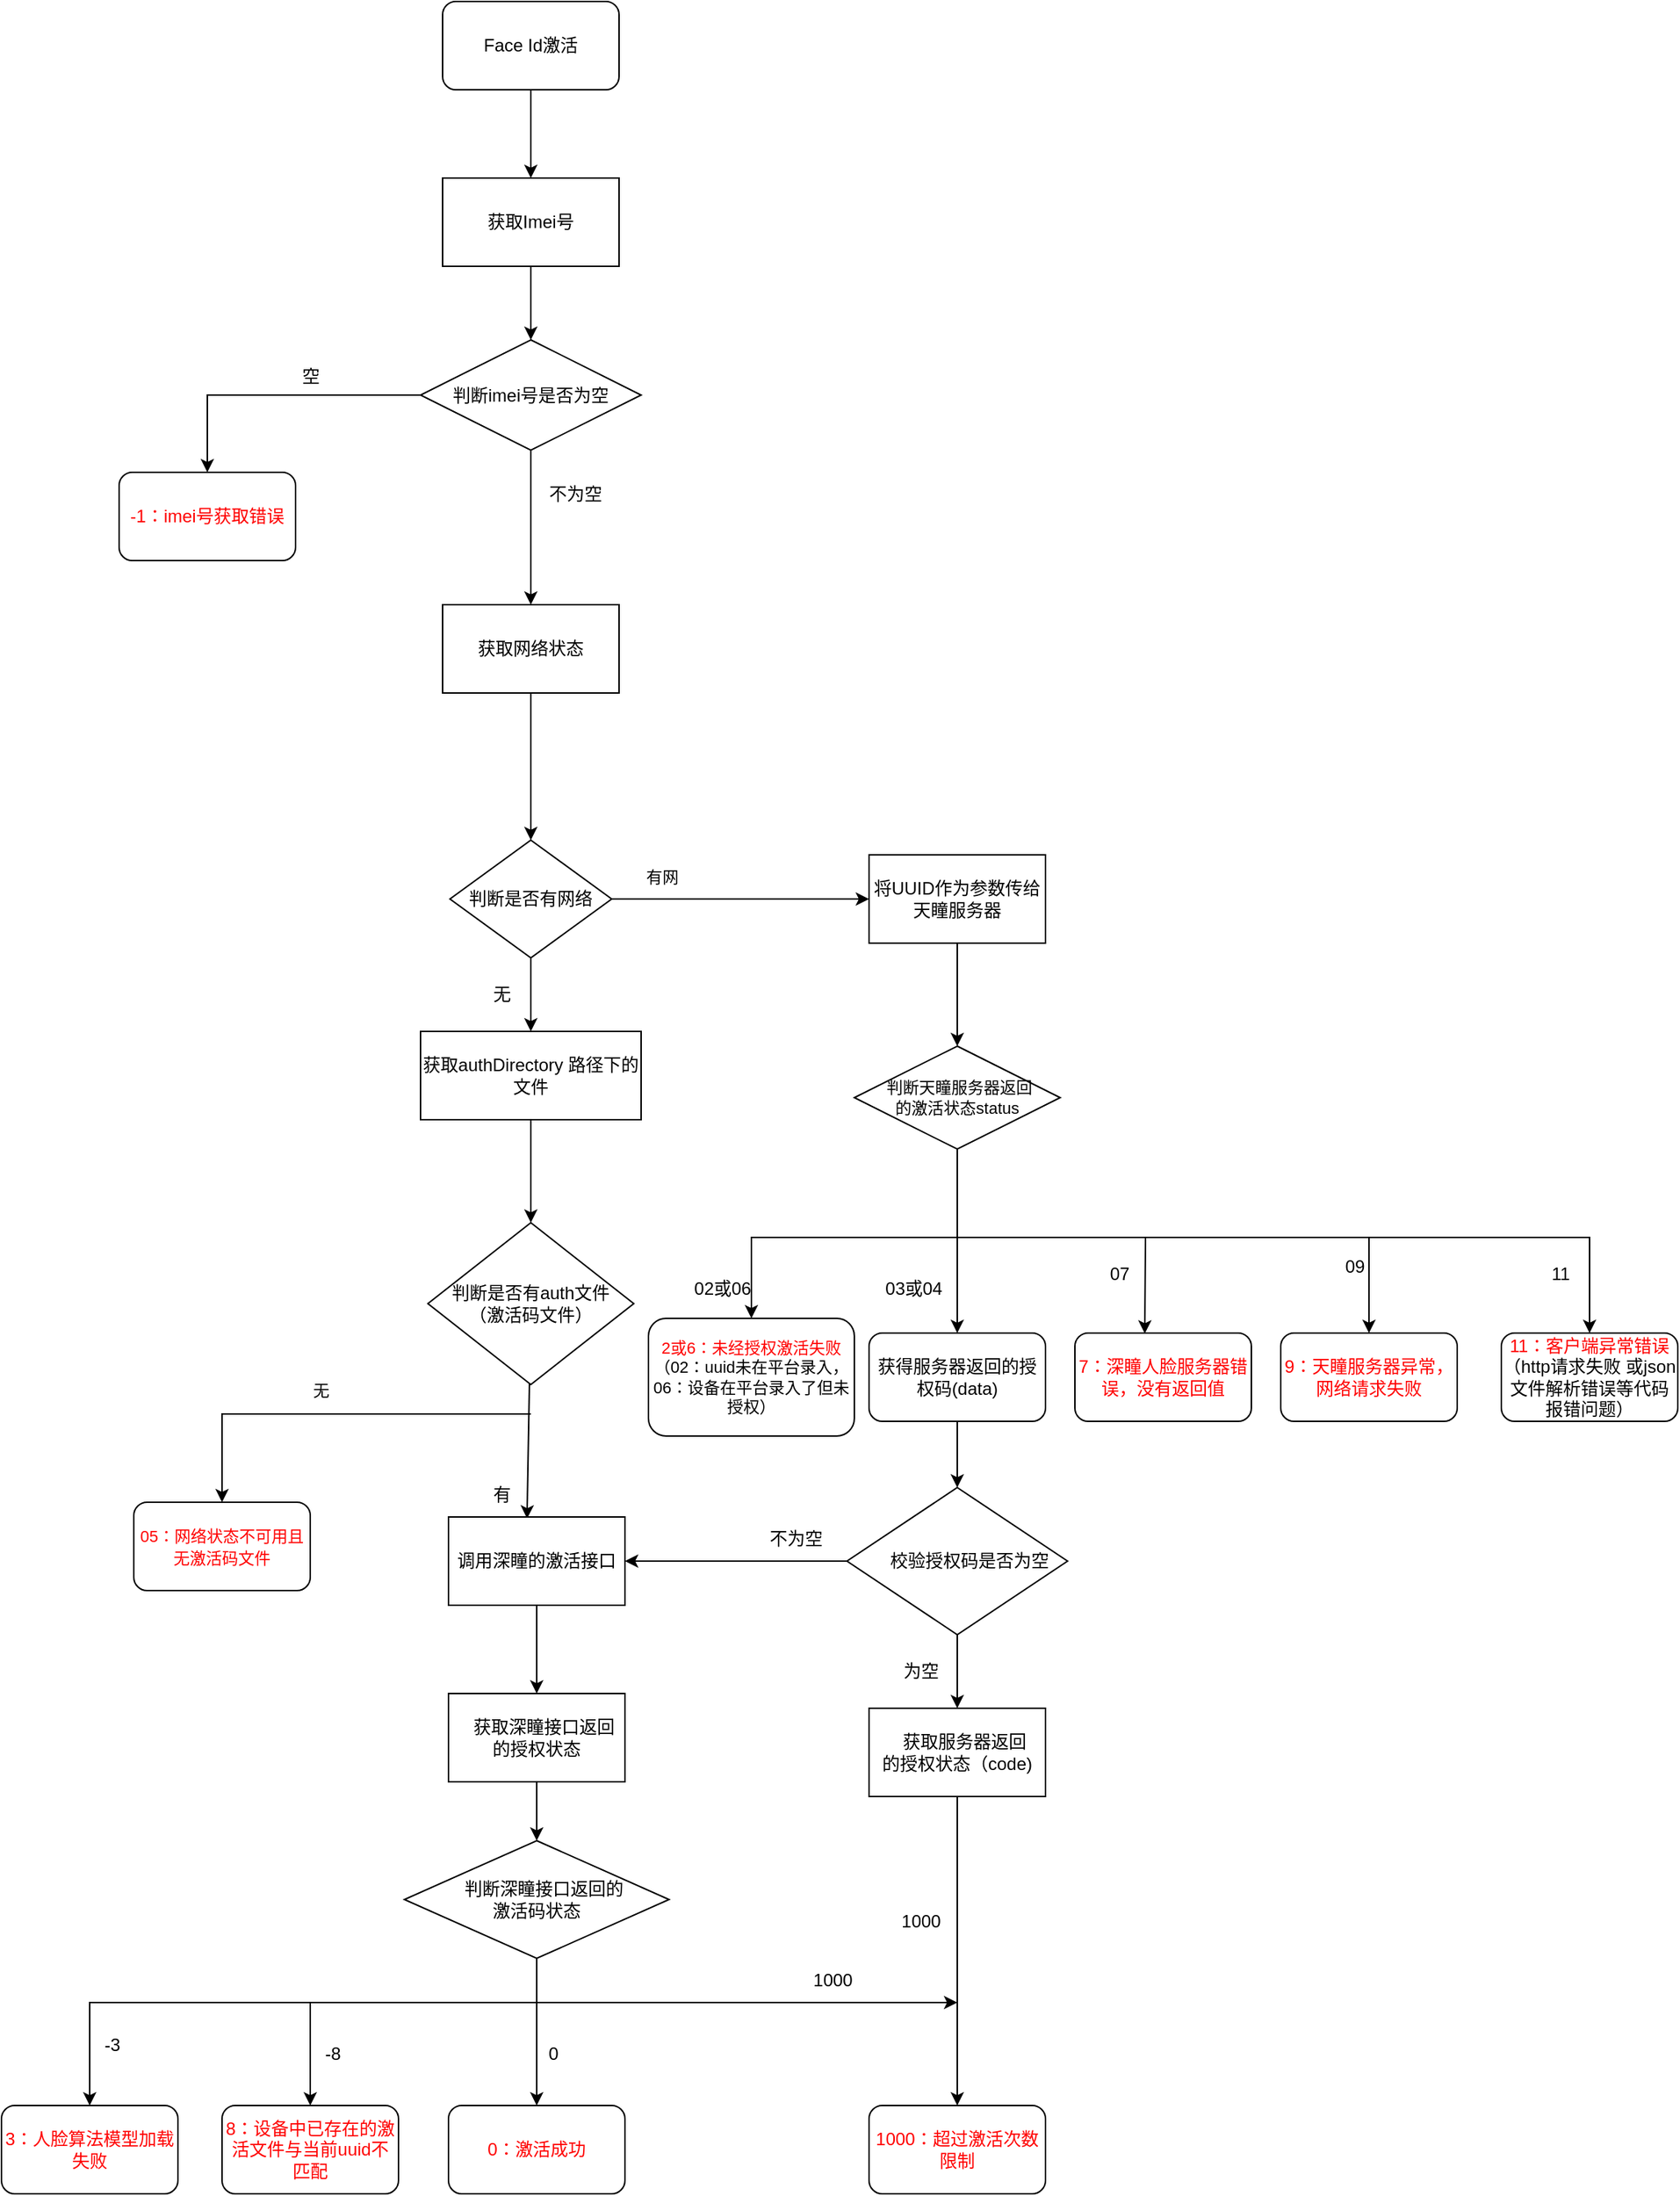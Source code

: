 <mxfile version="20.8.3" type="github">
  <diagram id="C5RBs43oDa-KdzZeNtuy" name="Page-1">
    <mxGraphModel dx="2134" dy="1225" grid="1" gridSize="10" guides="1" tooltips="1" connect="1" arrows="1" fold="1" page="1" pageScale="1" pageWidth="827" pageHeight="1169" math="0" shadow="0">
      <root>
        <mxCell id="WIyWlLk6GJQsqaUBKTNV-0" />
        <mxCell id="WIyWlLk6GJQsqaUBKTNV-1" parent="WIyWlLk6GJQsqaUBKTNV-0" />
        <mxCell id="93zsUV2J0ApDYmD7TZZO-63" value="" style="edgeStyle=orthogonalEdgeStyle;rounded=0;orthogonalLoop=1;jettySize=auto;html=1;" edge="1" parent="WIyWlLk6GJQsqaUBKTNV-1" source="93zsUV2J0ApDYmD7TZZO-64" target="93zsUV2J0ApDYmD7TZZO-66">
          <mxGeometry relative="1" as="geometry" />
        </mxCell>
        <mxCell id="93zsUV2J0ApDYmD7TZZO-64" value="Face Id激活" style="rounded=1;whiteSpace=wrap;html=1;" vertex="1" parent="WIyWlLk6GJQsqaUBKTNV-1">
          <mxGeometry x="360" y="380" width="120" height="60" as="geometry" />
        </mxCell>
        <mxCell id="93zsUV2J0ApDYmD7TZZO-65" value="" style="edgeStyle=orthogonalEdgeStyle;rounded=0;orthogonalLoop=1;jettySize=auto;html=1;" edge="1" parent="WIyWlLk6GJQsqaUBKTNV-1" source="93zsUV2J0ApDYmD7TZZO-66" target="93zsUV2J0ApDYmD7TZZO-69">
          <mxGeometry relative="1" as="geometry" />
        </mxCell>
        <mxCell id="93zsUV2J0ApDYmD7TZZO-66" value="获取Imei号" style="rounded=0;whiteSpace=wrap;html=1;" vertex="1" parent="WIyWlLk6GJQsqaUBKTNV-1">
          <mxGeometry x="360" y="500" width="120" height="60" as="geometry" />
        </mxCell>
        <mxCell id="93zsUV2J0ApDYmD7TZZO-67" style="edgeStyle=orthogonalEdgeStyle;rounded=0;orthogonalLoop=1;jettySize=auto;html=1;entryX=0.5;entryY=0;entryDx=0;entryDy=0;" edge="1" parent="WIyWlLk6GJQsqaUBKTNV-1" source="93zsUV2J0ApDYmD7TZZO-69" target="93zsUV2J0ApDYmD7TZZO-70">
          <mxGeometry relative="1" as="geometry" />
        </mxCell>
        <mxCell id="93zsUV2J0ApDYmD7TZZO-127" value="" style="edgeStyle=orthogonalEdgeStyle;rounded=0;orthogonalLoop=1;jettySize=auto;html=1;" edge="1" parent="WIyWlLk6GJQsqaUBKTNV-1" source="93zsUV2J0ApDYmD7TZZO-69" target="93zsUV2J0ApDYmD7TZZO-89">
          <mxGeometry relative="1" as="geometry" />
        </mxCell>
        <mxCell id="93zsUV2J0ApDYmD7TZZO-69" value="判断imei号是否为空" style="rhombus;whiteSpace=wrap;html=1;" vertex="1" parent="WIyWlLk6GJQsqaUBKTNV-1">
          <mxGeometry x="345" y="610" width="150" height="75" as="geometry" />
        </mxCell>
        <mxCell id="93zsUV2J0ApDYmD7TZZO-70" value="&lt;font color=&quot;#ff0000&quot;&gt;-1：imei号获取错误&lt;/font&gt;" style="rounded=1;whiteSpace=wrap;html=1;" vertex="1" parent="WIyWlLk6GJQsqaUBKTNV-1">
          <mxGeometry x="140" y="700" width="120" height="60" as="geometry" />
        </mxCell>
        <mxCell id="93zsUV2J0ApDYmD7TZZO-71" value="空" style="text;html=1;align=center;verticalAlign=middle;resizable=0;points=[];autosize=1;strokeColor=none;fillColor=none;" vertex="1" parent="WIyWlLk6GJQsqaUBKTNV-1">
          <mxGeometry x="250" y="620" width="40" height="30" as="geometry" />
        </mxCell>
        <mxCell id="93zsUV2J0ApDYmD7TZZO-85" value="" style="edgeStyle=orthogonalEdgeStyle;rounded=0;orthogonalLoop=1;jettySize=auto;html=1;fontColor=#000000;" edge="1" parent="WIyWlLk6GJQsqaUBKTNV-1" source="93zsUV2J0ApDYmD7TZZO-87" target="93zsUV2J0ApDYmD7TZZO-91">
          <mxGeometry relative="1" as="geometry" />
        </mxCell>
        <mxCell id="93zsUV2J0ApDYmD7TZZO-86" value="" style="edgeStyle=none;shape=connector;rounded=0;orthogonalLoop=1;jettySize=auto;html=1;labelBackgroundColor=default;strokeColor=default;fontFamily=Helvetica;fontSize=11;fontColor=#FF0000;endArrow=classic;" edge="1" parent="WIyWlLk6GJQsqaUBKTNV-1" source="93zsUV2J0ApDYmD7TZZO-87" target="93zsUV2J0ApDYmD7TZZO-100">
          <mxGeometry relative="1" as="geometry" />
        </mxCell>
        <mxCell id="93zsUV2J0ApDYmD7TZZO-87" value="判断是否有网络" style="rhombus;whiteSpace=wrap;html=1;fontColor=#000000;" vertex="1" parent="WIyWlLk6GJQsqaUBKTNV-1">
          <mxGeometry x="365" y="950" width="110" height="80" as="geometry" />
        </mxCell>
        <mxCell id="93zsUV2J0ApDYmD7TZZO-88" value="" style="edgeStyle=orthogonalEdgeStyle;rounded=0;orthogonalLoop=1;jettySize=auto;html=1;fontColor=#000000;" edge="1" parent="WIyWlLk6GJQsqaUBKTNV-1" source="93zsUV2J0ApDYmD7TZZO-89" target="93zsUV2J0ApDYmD7TZZO-87">
          <mxGeometry relative="1" as="geometry" />
        </mxCell>
        <mxCell id="93zsUV2J0ApDYmD7TZZO-89" value="获取网络状态" style="rounded=0;whiteSpace=wrap;html=1;fontColor=#000000;" vertex="1" parent="WIyWlLk6GJQsqaUBKTNV-1">
          <mxGeometry x="360" y="790" width="120" height="60" as="geometry" />
        </mxCell>
        <mxCell id="93zsUV2J0ApDYmD7TZZO-90" value="" style="edgeStyle=orthogonalEdgeStyle;rounded=0;orthogonalLoop=1;jettySize=auto;html=1;fontColor=#000000;" edge="1" parent="WIyWlLk6GJQsqaUBKTNV-1" source="93zsUV2J0ApDYmD7TZZO-91" target="93zsUV2J0ApDYmD7TZZO-94">
          <mxGeometry relative="1" as="geometry" />
        </mxCell>
        <mxCell id="93zsUV2J0ApDYmD7TZZO-91" value="获取authDirectory 路径下的文件" style="rounded=0;whiteSpace=wrap;html=1;fontColor=#000000;" vertex="1" parent="WIyWlLk6GJQsqaUBKTNV-1">
          <mxGeometry x="345" y="1080" width="150" height="60" as="geometry" />
        </mxCell>
        <mxCell id="93zsUV2J0ApDYmD7TZZO-93" value="" style="edgeStyle=none;shape=connector;rounded=0;orthogonalLoop=1;jettySize=auto;html=1;labelBackgroundColor=default;strokeColor=default;fontFamily=Helvetica;fontSize=11;fontColor=#000000;endArrow=classic;entryX=0.445;entryY=0.018;entryDx=0;entryDy=0;entryPerimeter=0;" edge="1" parent="WIyWlLk6GJQsqaUBKTNV-1" source="93zsUV2J0ApDYmD7TZZO-94" target="93zsUV2J0ApDYmD7TZZO-132">
          <mxGeometry relative="1" as="geometry">
            <mxPoint x="420" y="1430" as="targetPoint" />
          </mxGeometry>
        </mxCell>
        <mxCell id="93zsUV2J0ApDYmD7TZZO-94" value="判断是否有auth文件&lt;br&gt;（激活码文件）" style="rhombus;whiteSpace=wrap;html=1;fontColor=#000000;" vertex="1" parent="WIyWlLk6GJQsqaUBKTNV-1">
          <mxGeometry x="350" y="1210" width="140" height="110" as="geometry" />
        </mxCell>
        <mxCell id="93zsUV2J0ApDYmD7TZZO-95" value="无" style="text;html=1;align=center;verticalAlign=middle;resizable=0;points=[];autosize=1;strokeColor=none;fillColor=none;fontColor=#000000;" vertex="1" parent="WIyWlLk6GJQsqaUBKTNV-1">
          <mxGeometry x="380" y="1040" width="40" height="30" as="geometry" />
        </mxCell>
        <mxCell id="93zsUV2J0ApDYmD7TZZO-128" style="edgeStyle=orthogonalEdgeStyle;rounded=0;orthogonalLoop=1;jettySize=auto;html=1;" edge="1" parent="WIyWlLk6GJQsqaUBKTNV-1" target="93zsUV2J0ApDYmD7TZZO-129">
          <mxGeometry relative="1" as="geometry">
            <mxPoint x="210" y="1410" as="targetPoint" />
            <mxPoint x="420" y="1340" as="sourcePoint" />
            <Array as="points">
              <mxPoint x="210" y="1340" />
            </Array>
          </mxGeometry>
        </mxCell>
        <mxCell id="93zsUV2J0ApDYmD7TZZO-99" value="" style="edgeStyle=none;shape=connector;rounded=0;orthogonalLoop=1;jettySize=auto;html=1;labelBackgroundColor=default;strokeColor=default;fontFamily=Helvetica;fontSize=11;fontColor=#000000;endArrow=classic;" edge="1" parent="WIyWlLk6GJQsqaUBKTNV-1" source="93zsUV2J0ApDYmD7TZZO-100" target="93zsUV2J0ApDYmD7TZZO-103">
          <mxGeometry relative="1" as="geometry" />
        </mxCell>
        <mxCell id="93zsUV2J0ApDYmD7TZZO-100" value="将UUID作为参数传给天瞳服务器" style="whiteSpace=wrap;html=1;fontColor=#000000;" vertex="1" parent="WIyWlLk6GJQsqaUBKTNV-1">
          <mxGeometry x="650" y="960" width="120" height="60" as="geometry" />
        </mxCell>
        <mxCell id="93zsUV2J0ApDYmD7TZZO-101" value="&lt;font color=&quot;#000000&quot;&gt;有网&lt;/font&gt;" style="text;html=1;align=center;verticalAlign=middle;resizable=0;points=[];autosize=1;strokeColor=none;fillColor=none;fontSize=11;fontFamily=Helvetica;fontColor=#FF0000;" vertex="1" parent="WIyWlLk6GJQsqaUBKTNV-1">
          <mxGeometry x="484" y="960" width="50" height="30" as="geometry" />
        </mxCell>
        <mxCell id="93zsUV2J0ApDYmD7TZZO-102" style="edgeStyle=orthogonalEdgeStyle;rounded=0;orthogonalLoop=1;jettySize=auto;html=1;entryX=0.5;entryY=0;entryDx=0;entryDy=0;" edge="1" parent="WIyWlLk6GJQsqaUBKTNV-1" source="93zsUV2J0ApDYmD7TZZO-103" target="93zsUV2J0ApDYmD7TZZO-104">
          <mxGeometry relative="1" as="geometry">
            <Array as="points">
              <mxPoint x="710" y="1220" />
              <mxPoint x="570" y="1220" />
            </Array>
          </mxGeometry>
        </mxCell>
        <mxCell id="93zsUV2J0ApDYmD7TZZO-103" value="&amp;nbsp;判断天瞳服务器返回&lt;br&gt;的激活状态status" style="rhombus;whiteSpace=wrap;html=1;fontColor=#000000;fontFamily=Helvetica;fontSize=11;" vertex="1" parent="WIyWlLk6GJQsqaUBKTNV-1">
          <mxGeometry x="640" y="1090" width="140" height="70" as="geometry" />
        </mxCell>
        <mxCell id="93zsUV2J0ApDYmD7TZZO-104" value="&lt;font color=&quot;#ff0000&quot;&gt;2或6：未经授权激活失败&lt;/font&gt;（02：uuid未在平台录入，06：设备在平台录入了但未授权）" style="rounded=1;whiteSpace=wrap;html=1;fontFamily=Helvetica;fontSize=11;fontColor=#000000;" vertex="1" parent="WIyWlLk6GJQsqaUBKTNV-1">
          <mxGeometry x="500" y="1275" width="140" height="80" as="geometry" />
        </mxCell>
        <mxCell id="93zsUV2J0ApDYmD7TZZO-105" value="02或06" style="text;html=1;align=center;verticalAlign=middle;resizable=0;points=[];autosize=1;strokeColor=none;fillColor=none;" vertex="1" parent="WIyWlLk6GJQsqaUBKTNV-1">
          <mxGeometry x="520" y="1240" width="60" height="30" as="geometry" />
        </mxCell>
        <mxCell id="93zsUV2J0ApDYmD7TZZO-106" value="" style="edgeStyle=orthogonalEdgeStyle;rounded=0;orthogonalLoop=1;jettySize=auto;html=1;fontColor=#000000;" edge="1" parent="WIyWlLk6GJQsqaUBKTNV-1" source="93zsUV2J0ApDYmD7TZZO-107" target="93zsUV2J0ApDYmD7TZZO-121">
          <mxGeometry relative="1" as="geometry" />
        </mxCell>
        <mxCell id="93zsUV2J0ApDYmD7TZZO-107" value="&lt;font color=&quot;#000000&quot;&gt;获得服务器返回的授权码(data)&lt;/font&gt;" style="rounded=1;whiteSpace=wrap;html=1;fontColor=#FF0000;" vertex="1" parent="WIyWlLk6GJQsqaUBKTNV-1">
          <mxGeometry x="650" y="1285" width="120" height="60" as="geometry" />
        </mxCell>
        <mxCell id="93zsUV2J0ApDYmD7TZZO-108" value="" style="endArrow=classic;html=1;rounded=0;fontColor=#FF0000;entryX=0.5;entryY=0;entryDx=0;entryDy=0;" edge="1" parent="WIyWlLk6GJQsqaUBKTNV-1" target="93zsUV2J0ApDYmD7TZZO-107">
          <mxGeometry width="50" height="50" relative="1" as="geometry">
            <mxPoint x="710.0" y="1220" as="sourcePoint" />
            <mxPoint x="735" y="1210" as="targetPoint" />
          </mxGeometry>
        </mxCell>
        <mxCell id="93zsUV2J0ApDYmD7TZZO-109" value="7：深瞳人脸服务器错误，没有返回值" style="rounded=1;whiteSpace=wrap;html=1;fontColor=#FF0000;" vertex="1" parent="WIyWlLk6GJQsqaUBKTNV-1">
          <mxGeometry x="790" y="1285" width="120" height="60" as="geometry" />
        </mxCell>
        <mxCell id="93zsUV2J0ApDYmD7TZZO-110" value="" style="endArrow=classic;html=1;rounded=0;fontColor=#FF0000;entryX=0.396;entryY=0.006;entryDx=0;entryDy=0;entryPerimeter=0;" edge="1" parent="WIyWlLk6GJQsqaUBKTNV-1" target="93zsUV2J0ApDYmD7TZZO-109">
          <mxGeometry width="50" height="50" relative="1" as="geometry">
            <mxPoint x="710.0" y="1220" as="sourcePoint" />
            <mxPoint x="837" y="1180" as="targetPoint" />
            <Array as="points">
              <mxPoint x="838" y="1220" />
            </Array>
          </mxGeometry>
        </mxCell>
        <mxCell id="93zsUV2J0ApDYmD7TZZO-111" value="&lt;font color=&quot;#000000&quot;&gt;03或04&lt;/font&gt;" style="text;html=1;align=center;verticalAlign=middle;resizable=0;points=[];autosize=1;strokeColor=none;fillColor=none;fontColor=#FF0000;" vertex="1" parent="WIyWlLk6GJQsqaUBKTNV-1">
          <mxGeometry x="650" y="1240" width="60" height="30" as="geometry" />
        </mxCell>
        <mxCell id="93zsUV2J0ApDYmD7TZZO-112" value="07" style="text;html=1;align=center;verticalAlign=middle;resizable=0;points=[];autosize=1;strokeColor=none;fillColor=none;fontColor=#000000;" vertex="1" parent="WIyWlLk6GJQsqaUBKTNV-1">
          <mxGeometry x="800" y="1230" width="40" height="30" as="geometry" />
        </mxCell>
        <mxCell id="93zsUV2J0ApDYmD7TZZO-113" value="&lt;span style=&quot;color: rgb(255, 0, 0);&quot;&gt;9：天瞳服务器异常，网络请求失败&lt;/span&gt;" style="rounded=1;whiteSpace=wrap;html=1;fontColor=#000000;" vertex="1" parent="WIyWlLk6GJQsqaUBKTNV-1">
          <mxGeometry x="930" y="1285" width="120" height="60" as="geometry" />
        </mxCell>
        <mxCell id="93zsUV2J0ApDYmD7TZZO-114" value="" style="endArrow=classic;html=1;rounded=0;fontColor=#000000;entryX=0.5;entryY=0;entryDx=0;entryDy=0;" edge="1" parent="WIyWlLk6GJQsqaUBKTNV-1" target="93zsUV2J0ApDYmD7TZZO-113">
          <mxGeometry width="50" height="50" relative="1" as="geometry">
            <mxPoint x="830.0" y="1220" as="sourcePoint" />
            <mxPoint x="970" y="1170" as="targetPoint" />
            <Array as="points">
              <mxPoint x="990" y="1220" />
            </Array>
          </mxGeometry>
        </mxCell>
        <mxCell id="93zsUV2J0ApDYmD7TZZO-115" value="09" style="text;html=1;align=center;verticalAlign=middle;resizable=0;points=[];autosize=1;strokeColor=none;fillColor=none;fontColor=#000000;" vertex="1" parent="WIyWlLk6GJQsqaUBKTNV-1">
          <mxGeometry x="960" y="1225" width="40" height="30" as="geometry" />
        </mxCell>
        <mxCell id="93zsUV2J0ApDYmD7TZZO-116" value="&lt;span style=&quot;color: rgb(255, 0, 0);&quot;&gt;11：客户端异常错误&lt;/span&gt;（http请求失败 或json文件解析错误等代码报错问题）" style="rounded=1;whiteSpace=wrap;html=1;fontColor=#000000;" vertex="1" parent="WIyWlLk6GJQsqaUBKTNV-1">
          <mxGeometry x="1080" y="1285" width="120" height="60" as="geometry" />
        </mxCell>
        <mxCell id="93zsUV2J0ApDYmD7TZZO-117" value="" style="endArrow=classic;html=1;rounded=0;fontColor=#000000;entryX=0.5;entryY=0;entryDx=0;entryDy=0;" edge="1" parent="WIyWlLk6GJQsqaUBKTNV-1" target="93zsUV2J0ApDYmD7TZZO-116">
          <mxGeometry width="50" height="50" relative="1" as="geometry">
            <mxPoint x="990" y="1220" as="sourcePoint" />
            <mxPoint x="1120" y="1150" as="targetPoint" />
            <Array as="points">
              <mxPoint x="1140" y="1220" />
            </Array>
          </mxGeometry>
        </mxCell>
        <mxCell id="93zsUV2J0ApDYmD7TZZO-118" value="11" style="text;html=1;align=center;verticalAlign=middle;resizable=0;points=[];autosize=1;strokeColor=none;fillColor=none;fontColor=#000000;" vertex="1" parent="WIyWlLk6GJQsqaUBKTNV-1">
          <mxGeometry x="1100" y="1230" width="40" height="30" as="geometry" />
        </mxCell>
        <mxCell id="93zsUV2J0ApDYmD7TZZO-119" value="" style="edgeStyle=orthogonalEdgeStyle;rounded=0;orthogonalLoop=1;jettySize=auto;html=1;fontColor=#000000;" edge="1" parent="WIyWlLk6GJQsqaUBKTNV-1" source="93zsUV2J0ApDYmD7TZZO-121">
          <mxGeometry relative="1" as="geometry">
            <mxPoint x="710" y="1540" as="targetPoint" />
          </mxGeometry>
        </mxCell>
        <mxCell id="93zsUV2J0ApDYmD7TZZO-133" style="edgeStyle=orthogonalEdgeStyle;rounded=0;orthogonalLoop=1;jettySize=auto;html=1;entryX=1;entryY=0.5;entryDx=0;entryDy=0;" edge="1" parent="WIyWlLk6GJQsqaUBKTNV-1" source="93zsUV2J0ApDYmD7TZZO-121" target="93zsUV2J0ApDYmD7TZZO-132">
          <mxGeometry relative="1" as="geometry" />
        </mxCell>
        <mxCell id="93zsUV2J0ApDYmD7TZZO-121" value="&lt;span style=&quot;color: rgb(0, 0, 0);&quot;&gt;&amp;nbsp; &amp;nbsp; &amp;nbsp;校验授权码是否为空&lt;/span&gt;" style="rhombus;whiteSpace=wrap;html=1;fontColor=#FF0000;" vertex="1" parent="WIyWlLk6GJQsqaUBKTNV-1">
          <mxGeometry x="635" y="1390" width="150" height="100" as="geometry" />
        </mxCell>
        <mxCell id="93zsUV2J0ApDYmD7TZZO-136" value="" style="edgeStyle=orthogonalEdgeStyle;rounded=0;orthogonalLoop=1;jettySize=auto;html=1;fontColor=#000000;exitX=0.5;exitY=1;exitDx=0;exitDy=0;" edge="1" parent="WIyWlLk6GJQsqaUBKTNV-1" source="93zsUV2J0ApDYmD7TZZO-143" target="93zsUV2J0ApDYmD7TZZO-135">
          <mxGeometry relative="1" as="geometry">
            <mxPoint x="710" y="1630" as="sourcePoint" />
          </mxGeometry>
        </mxCell>
        <mxCell id="93zsUV2J0ApDYmD7TZZO-124" value="为空" style="text;html=1;align=center;verticalAlign=middle;resizable=0;points=[];autosize=1;strokeColor=none;fillColor=none;fontColor=#000000;" vertex="1" parent="WIyWlLk6GJQsqaUBKTNV-1">
          <mxGeometry x="660" y="1500" width="50" height="30" as="geometry" />
        </mxCell>
        <mxCell id="93zsUV2J0ApDYmD7TZZO-126" value="不为空" style="text;html=1;align=center;verticalAlign=middle;resizable=0;points=[];autosize=1;strokeColor=none;fillColor=none;" vertex="1" parent="WIyWlLk6GJQsqaUBKTNV-1">
          <mxGeometry x="420" y="700" width="60" height="30" as="geometry" />
        </mxCell>
        <mxCell id="93zsUV2J0ApDYmD7TZZO-129" value="&lt;span style=&quot;color: rgb(255, 0, 0); font-size: 11px;&quot;&gt;05：网络状态不可用且无激活码文件&lt;/span&gt;" style="rounded=1;whiteSpace=wrap;html=1;" vertex="1" parent="WIyWlLk6GJQsqaUBKTNV-1">
          <mxGeometry x="150" y="1400" width="120" height="60" as="geometry" />
        </mxCell>
        <mxCell id="93zsUV2J0ApDYmD7TZZO-130" value="&lt;span style=&quot;color: rgb(0, 0, 0); font-family: Helvetica; font-size: 11px; font-style: normal; font-variant-ligatures: normal; font-variant-caps: normal; font-weight: 400; letter-spacing: normal; orphans: 2; text-align: center; text-indent: 0px; text-transform: none; widows: 2; word-spacing: 0px; -webkit-text-stroke-width: 0px; background-color: rgb(251, 251, 251); text-decoration-thickness: initial; text-decoration-style: initial; text-decoration-color: initial; float: none; display: inline !important;&quot;&gt;无&lt;/span&gt;" style="text;whiteSpace=wrap;html=1;" vertex="1" parent="WIyWlLk6GJQsqaUBKTNV-1">
          <mxGeometry x="270" y="1310" width="70" height="40" as="geometry" />
        </mxCell>
        <mxCell id="93zsUV2J0ApDYmD7TZZO-131" value="有" style="text;html=1;align=center;verticalAlign=middle;resizable=0;points=[];autosize=1;strokeColor=none;fillColor=none;" vertex="1" parent="WIyWlLk6GJQsqaUBKTNV-1">
          <mxGeometry x="380" y="1380" width="40" height="30" as="geometry" />
        </mxCell>
        <mxCell id="93zsUV2J0ApDYmD7TZZO-147" value="" style="edgeStyle=orthogonalEdgeStyle;rounded=0;orthogonalLoop=1;jettySize=auto;html=1;fontColor=#FF0000;" edge="1" parent="WIyWlLk6GJQsqaUBKTNV-1" source="93zsUV2J0ApDYmD7TZZO-132" target="93zsUV2J0ApDYmD7TZZO-146">
          <mxGeometry relative="1" as="geometry" />
        </mxCell>
        <mxCell id="93zsUV2J0ApDYmD7TZZO-132" value="调用深瞳的激活接口" style="rounded=0;whiteSpace=wrap;html=1;" vertex="1" parent="WIyWlLk6GJQsqaUBKTNV-1">
          <mxGeometry x="364" y="1410" width="120" height="60" as="geometry" />
        </mxCell>
        <mxCell id="93zsUV2J0ApDYmD7TZZO-134" value="不为空" style="text;html=1;align=center;verticalAlign=middle;resizable=0;points=[];autosize=1;strokeColor=none;fillColor=none;" vertex="1" parent="WIyWlLk6GJQsqaUBKTNV-1">
          <mxGeometry x="570" y="1410" width="60" height="30" as="geometry" />
        </mxCell>
        <mxCell id="93zsUV2J0ApDYmD7TZZO-135" value="&lt;font color=&quot;#ff0000&quot;&gt;1000：超过激活次数限制&lt;/font&gt;" style="whiteSpace=wrap;html=1;fontColor=#000000;rounded=1;" vertex="1" parent="WIyWlLk6GJQsqaUBKTNV-1">
          <mxGeometry x="650" y="1810" width="120" height="60" as="geometry" />
        </mxCell>
        <mxCell id="93zsUV2J0ApDYmD7TZZO-139" value="&lt;font color=&quot;#000000&quot;&gt;1000&lt;/font&gt;" style="text;html=1;align=center;verticalAlign=middle;resizable=0;points=[];autosize=1;strokeColor=none;fillColor=none;fontColor=#FF0000;" vertex="1" parent="WIyWlLk6GJQsqaUBKTNV-1">
          <mxGeometry x="660" y="1670" width="50" height="30" as="geometry" />
        </mxCell>
        <mxCell id="93zsUV2J0ApDYmD7TZZO-140" value="&lt;font color=&quot;#ff0000&quot;&gt;8：设备中已存在的激活文件与当前uuid不匹配&lt;/font&gt;" style="rounded=1;whiteSpace=wrap;html=1;fontColor=#000000;" vertex="1" parent="WIyWlLk6GJQsqaUBKTNV-1">
          <mxGeometry x="210" y="1810" width="120" height="60" as="geometry" />
        </mxCell>
        <mxCell id="93zsUV2J0ApDYmD7TZZO-142" value="-8" style="text;html=1;align=center;verticalAlign=middle;resizable=0;points=[];autosize=1;strokeColor=none;fillColor=none;fontColor=#000000;" vertex="1" parent="WIyWlLk6GJQsqaUBKTNV-1">
          <mxGeometry x="270" y="1760" width="30" height="30" as="geometry" />
        </mxCell>
        <mxCell id="93zsUV2J0ApDYmD7TZZO-143" value="&amp;nbsp; &amp;nbsp;获取服务器返回&lt;br style=&quot;border-color: var(--border-color);&quot;&gt;的授权状态（code)" style="rounded=0;whiteSpace=wrap;html=1;fontColor=#000000;" vertex="1" parent="WIyWlLk6GJQsqaUBKTNV-1">
          <mxGeometry x="650" y="1540" width="120" height="60" as="geometry" />
        </mxCell>
        <mxCell id="93zsUV2J0ApDYmD7TZZO-149" value="" style="edgeStyle=orthogonalEdgeStyle;rounded=0;orthogonalLoop=1;jettySize=auto;html=1;fontColor=#000000;" edge="1" parent="WIyWlLk6GJQsqaUBKTNV-1" source="93zsUV2J0ApDYmD7TZZO-146" target="93zsUV2J0ApDYmD7TZZO-148">
          <mxGeometry relative="1" as="geometry" />
        </mxCell>
        <mxCell id="93zsUV2J0ApDYmD7TZZO-146" value="&lt;span style=&quot;color: rgb(0, 0, 0);&quot;&gt;&amp;nbsp; &amp;nbsp;获取深瞳接口返回&lt;/span&gt;&lt;br style=&quot;border-color: var(--border-color); color: rgb(0, 0, 0);&quot;&gt;&lt;span style=&quot;color: rgb(0, 0, 0);&quot;&gt;的授权状态&lt;/span&gt;" style="rounded=0;whiteSpace=wrap;html=1;fontColor=#FF0000;" vertex="1" parent="WIyWlLk6GJQsqaUBKTNV-1">
          <mxGeometry x="364" y="1530" width="120" height="60" as="geometry" />
        </mxCell>
        <mxCell id="93zsUV2J0ApDYmD7TZZO-148" value="&lt;font color=&quot;#000000&quot;&gt;&amp;nbsp; &amp;nbsp;判断深瞳接口返回的&lt;br&gt;激活码状态&lt;/font&gt;" style="rhombus;whiteSpace=wrap;html=1;fontColor=#FF0000;" vertex="1" parent="WIyWlLk6GJQsqaUBKTNV-1">
          <mxGeometry x="334" y="1630" width="180" height="80" as="geometry" />
        </mxCell>
        <mxCell id="93zsUV2J0ApDYmD7TZZO-152" value="" style="endArrow=classic;html=1;rounded=0;fontColor=#000000;exitX=0.5;exitY=1;exitDx=0;exitDy=0;" edge="1" parent="WIyWlLk6GJQsqaUBKTNV-1" source="93zsUV2J0ApDYmD7TZZO-148">
          <mxGeometry width="50" height="50" relative="1" as="geometry">
            <mxPoint x="500" y="1760" as="sourcePoint" />
            <mxPoint x="710" y="1740" as="targetPoint" />
            <Array as="points">
              <mxPoint x="424" y="1740" />
            </Array>
          </mxGeometry>
        </mxCell>
        <mxCell id="93zsUV2J0ApDYmD7TZZO-153" value="1000" style="text;html=1;align=center;verticalAlign=middle;resizable=0;points=[];autosize=1;strokeColor=none;fillColor=none;fontColor=#000000;" vertex="1" parent="WIyWlLk6GJQsqaUBKTNV-1">
          <mxGeometry x="600" y="1710" width="50" height="30" as="geometry" />
        </mxCell>
        <mxCell id="93zsUV2J0ApDYmD7TZZO-154" value="&lt;font color=&quot;#ff0000&quot;&gt;0：激活成功&lt;/font&gt;" style="rounded=1;whiteSpace=wrap;html=1;fontColor=#000000;" vertex="1" parent="WIyWlLk6GJQsqaUBKTNV-1">
          <mxGeometry x="364" y="1810" width="120" height="60" as="geometry" />
        </mxCell>
        <mxCell id="93zsUV2J0ApDYmD7TZZO-155" value="" style="endArrow=classic;html=1;rounded=0;fontColor=#000000;entryX=0.5;entryY=0;entryDx=0;entryDy=0;" edge="1" parent="WIyWlLk6GJQsqaUBKTNV-1" target="93zsUV2J0ApDYmD7TZZO-154">
          <mxGeometry width="50" height="50" relative="1" as="geometry">
            <mxPoint x="424" y="1740" as="sourcePoint" />
            <mxPoint x="560" y="1520" as="targetPoint" />
          </mxGeometry>
        </mxCell>
        <mxCell id="93zsUV2J0ApDYmD7TZZO-156" value="0" style="text;html=1;align=center;verticalAlign=middle;resizable=0;points=[];autosize=1;strokeColor=none;fillColor=none;fontColor=#000000;" vertex="1" parent="WIyWlLk6GJQsqaUBKTNV-1">
          <mxGeometry x="420" y="1760" width="30" height="30" as="geometry" />
        </mxCell>
        <mxCell id="93zsUV2J0ApDYmD7TZZO-157" value="" style="endArrow=classic;html=1;rounded=0;fontColor=#FF0000;entryX=0.5;entryY=0;entryDx=0;entryDy=0;" edge="1" parent="WIyWlLk6GJQsqaUBKTNV-1" target="93zsUV2J0ApDYmD7TZZO-140">
          <mxGeometry width="50" height="50" relative="1" as="geometry">
            <mxPoint x="430" y="1740" as="sourcePoint" />
            <mxPoint x="310" y="1704" as="targetPoint" />
            <Array as="points">
              <mxPoint x="270" y="1740" />
            </Array>
          </mxGeometry>
        </mxCell>
        <mxCell id="93zsUV2J0ApDYmD7TZZO-159" value="3：人脸算法模型加载失败" style="rounded=1;whiteSpace=wrap;html=1;fontColor=#FF0000;" vertex="1" parent="WIyWlLk6GJQsqaUBKTNV-1">
          <mxGeometry x="60" y="1810" width="120" height="60" as="geometry" />
        </mxCell>
        <mxCell id="93zsUV2J0ApDYmD7TZZO-160" value="" style="endArrow=classic;html=1;rounded=0;fontColor=#FF0000;entryX=0.5;entryY=0;entryDx=0;entryDy=0;" edge="1" parent="WIyWlLk6GJQsqaUBKTNV-1" target="93zsUV2J0ApDYmD7TZZO-159">
          <mxGeometry width="50" height="50" relative="1" as="geometry">
            <mxPoint x="270" y="1740" as="sourcePoint" />
            <mxPoint x="560" y="1520" as="targetPoint" />
            <Array as="points">
              <mxPoint x="120" y="1740" />
            </Array>
          </mxGeometry>
        </mxCell>
        <mxCell id="93zsUV2J0ApDYmD7TZZO-161" value="&lt;font color=&quot;#000000&quot;&gt;-3&lt;/font&gt;" style="text;html=1;align=center;verticalAlign=middle;resizable=0;points=[];autosize=1;strokeColor=none;fillColor=none;fontColor=#FF0000;" vertex="1" parent="WIyWlLk6GJQsqaUBKTNV-1">
          <mxGeometry x="120" y="1754" width="30" height="30" as="geometry" />
        </mxCell>
      </root>
    </mxGraphModel>
  </diagram>
</mxfile>

